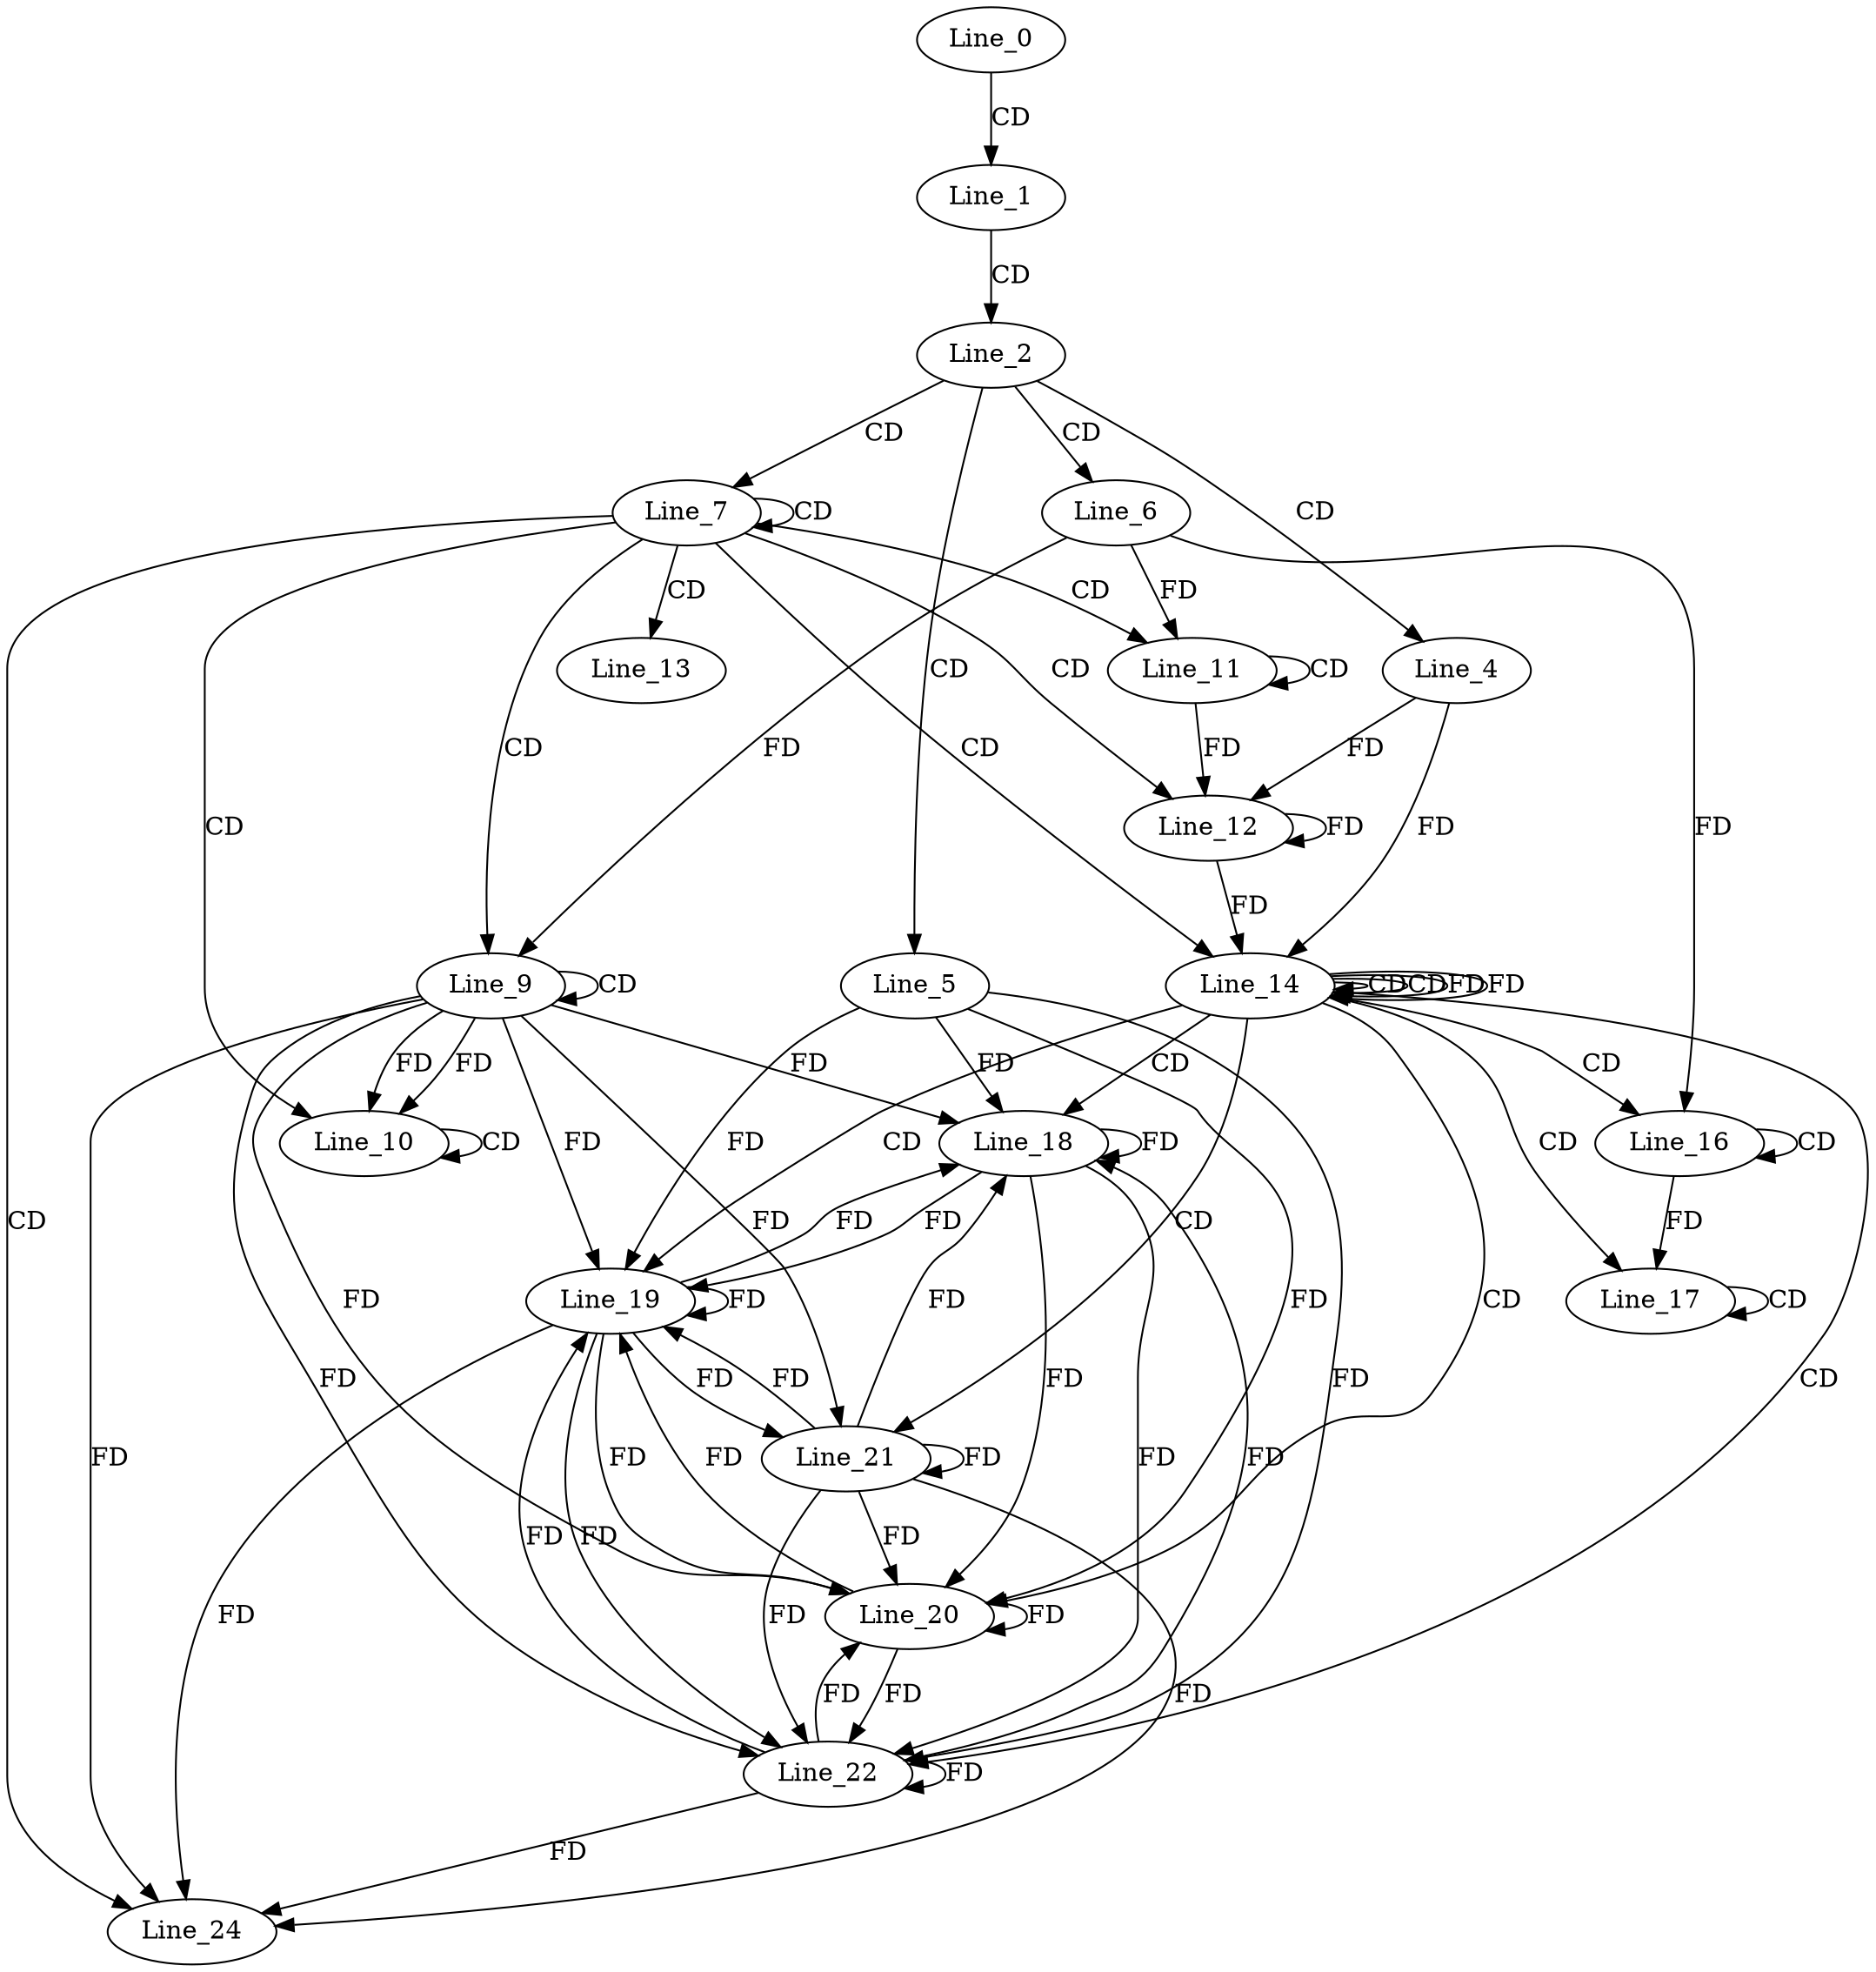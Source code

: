 digraph G {
  Line_0;
  Line_1;
  Line_2;
  Line_4;
  Line_5;
  Line_6;
  Line_7;
  Line_9;
  Line_9;
  Line_10;
  Line_10;
  Line_11;
  Line_11;
  Line_12;
  Line_12;
  Line_13;
  Line_14;
  Line_14;
  Line_14;
  Line_16;
  Line_16;
  Line_17;
  Line_17;
  Line_18;
  Line_18;
  Line_19;
  Line_20;
  Line_20;
  Line_21;
  Line_22;
  Line_24;
  Line_0 -> Line_1 [ label="CD" ];
  Line_1 -> Line_2 [ label="CD" ];
  Line_2 -> Line_4 [ label="CD" ];
  Line_2 -> Line_5 [ label="CD" ];
  Line_2 -> Line_6 [ label="CD" ];
  Line_2 -> Line_7 [ label="CD" ];
  Line_7 -> Line_7 [ label="CD" ];
  Line_7 -> Line_9 [ label="CD" ];
  Line_9 -> Line_9 [ label="CD" ];
  Line_6 -> Line_9 [ label="FD" ];
  Line_7 -> Line_10 [ label="CD" ];
  Line_9 -> Line_10 [ label="FD" ];
  Line_10 -> Line_10 [ label="CD" ];
  Line_9 -> Line_10 [ label="FD" ];
  Line_7 -> Line_11 [ label="CD" ];
  Line_11 -> Line_11 [ label="CD" ];
  Line_6 -> Line_11 [ label="FD" ];
  Line_7 -> Line_12 [ label="CD" ];
  Line_12 -> Line_12 [ label="FD" ];
  Line_4 -> Line_12 [ label="FD" ];
  Line_11 -> Line_12 [ label="FD" ];
  Line_7 -> Line_13 [ label="CD" ];
  Line_7 -> Line_14 [ label="CD" ];
  Line_14 -> Line_14 [ label="CD" ];
  Line_12 -> Line_14 [ label="FD" ];
  Line_4 -> Line_14 [ label="FD" ];
  Line_14 -> Line_14 [ label="CD" ];
  Line_14 -> Line_14 [ label="FD" ];
  Line_14 -> Line_16 [ label="CD" ];
  Line_16 -> Line_16 [ label="CD" ];
  Line_6 -> Line_16 [ label="FD" ];
  Line_14 -> Line_17 [ label="CD" ];
  Line_17 -> Line_17 [ label="CD" ];
  Line_16 -> Line_17 [ label="FD" ];
  Line_14 -> Line_18 [ label="CD" ];
  Line_18 -> Line_18 [ label="FD" ];
  Line_5 -> Line_18 [ label="FD" ];
  Line_9 -> Line_18 [ label="FD" ];
  Line_14 -> Line_19 [ label="CD" ];
  Line_19 -> Line_19 [ label="FD" ];
  Line_9 -> Line_19 [ label="FD" ];
  Line_18 -> Line_19 [ label="FD" ];
  Line_5 -> Line_19 [ label="FD" ];
  Line_14 -> Line_20 [ label="CD" ];
  Line_18 -> Line_20 [ label="FD" ];
  Line_20 -> Line_20 [ label="FD" ];
  Line_5 -> Line_20 [ label="FD" ];
  Line_19 -> Line_20 [ label="FD" ];
  Line_9 -> Line_20 [ label="FD" ];
  Line_14 -> Line_21 [ label="CD" ];
  Line_19 -> Line_21 [ label="FD" ];
  Line_21 -> Line_21 [ label="FD" ];
  Line_9 -> Line_21 [ label="FD" ];
  Line_14 -> Line_22 [ label="CD" ];
  Line_19 -> Line_22 [ label="FD" ];
  Line_21 -> Line_22 [ label="FD" ];
  Line_22 -> Line_22 [ label="FD" ];
  Line_9 -> Line_22 [ label="FD" ];
  Line_18 -> Line_22 [ label="FD" ];
  Line_20 -> Line_22 [ label="FD" ];
  Line_5 -> Line_22 [ label="FD" ];
  Line_7 -> Line_24 [ label="CD" ];
  Line_19 -> Line_24 [ label="FD" ];
  Line_21 -> Line_24 [ label="FD" ];
  Line_22 -> Line_24 [ label="FD" ];
  Line_9 -> Line_24 [ label="FD" ];
  Line_14 -> Line_14 [ label="FD" ];
  Line_19 -> Line_18 [ label="FD" ];
  Line_21 -> Line_18 [ label="FD" ];
  Line_22 -> Line_18 [ label="FD" ];
  Line_21 -> Line_19 [ label="FD" ];
  Line_22 -> Line_19 [ label="FD" ];
  Line_20 -> Line_19 [ label="FD" ];
  Line_21 -> Line_20 [ label="FD" ];
  Line_22 -> Line_20 [ label="FD" ];
}
